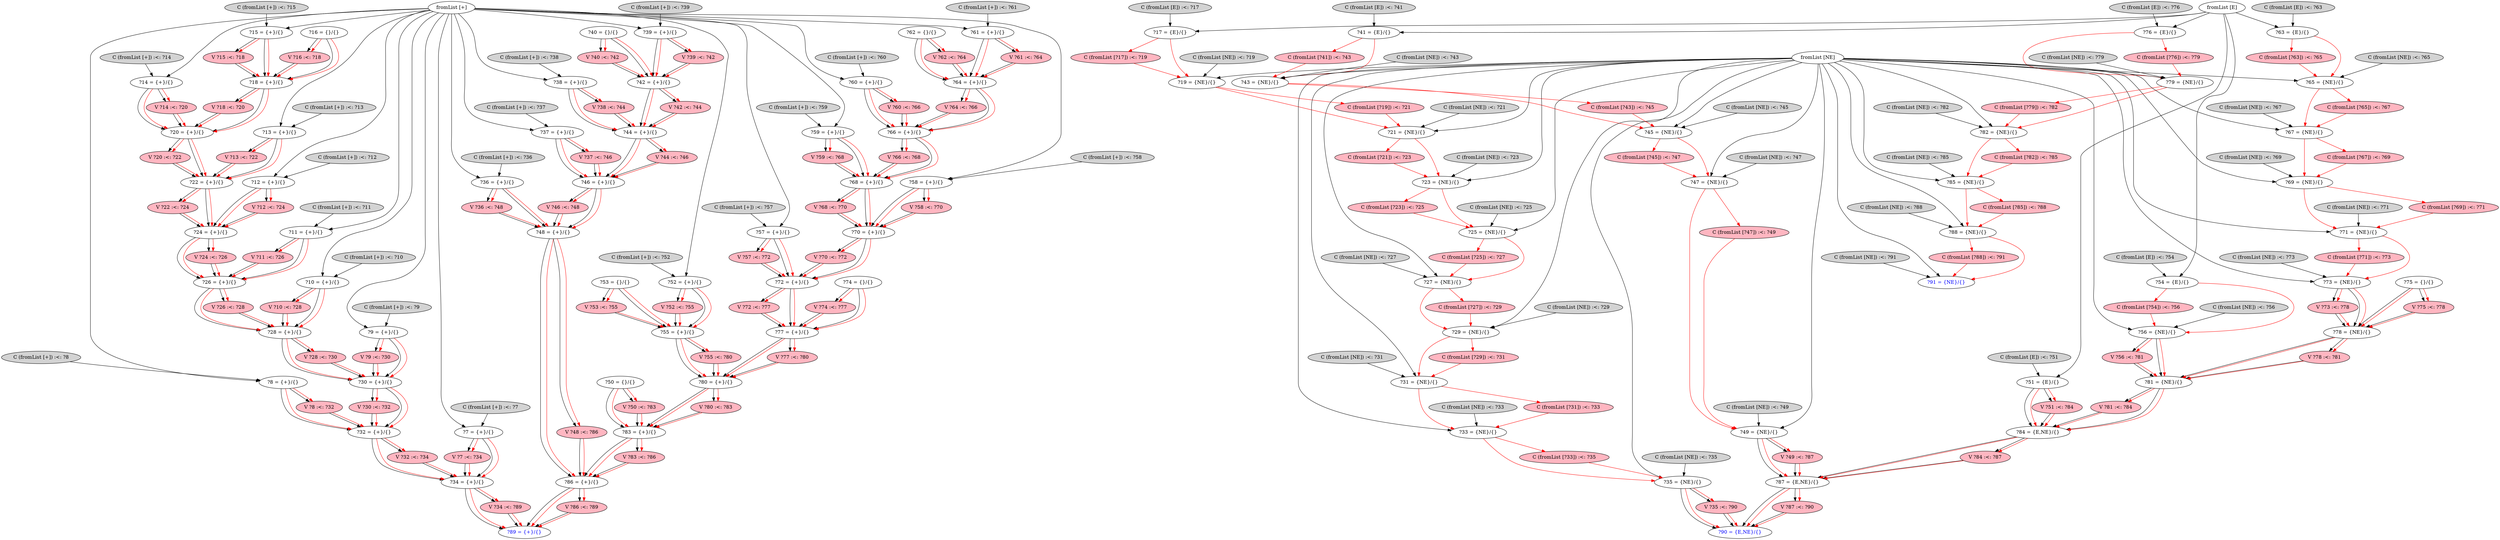 digraph C {
 "?10 = {+}/{}" [fontcolor=black];
 "?11 = {+}/{}" [fontcolor=black];
 "?12 = {+}/{}" [fontcolor=black];
 "?13 = {+}/{}" [fontcolor=black];
 "?14 = {+}/{}" [fontcolor=black];
 "?15 = {+}/{}" [fontcolor=black];
 "?16 = {}/{}" [fontcolor=black];
 "?17 = {E}/{}" [fontcolor=black];
 "?18 = {+}/{}" [fontcolor=black];
 "?19 = {NE}/{}" [fontcolor=black];
 "?20 = {+}/{}" [fontcolor=black];
 "?21 = {NE}/{}" [fontcolor=black];
 "?22 = {+}/{}" [fontcolor=black];
 "?23 = {NE}/{}" [fontcolor=black];
 "?24 = {+}/{}" [fontcolor=black];
 "?25 = {NE}/{}" [fontcolor=black];
 "?26 = {+}/{}" [fontcolor=black];
 "?27 = {NE}/{}" [fontcolor=black];
 "?28 = {+}/{}" [fontcolor=black];
 "?29 = {NE}/{}" [fontcolor=black];
 "?30 = {+}/{}" [fontcolor=black];
 "?31 = {NE}/{}" [fontcolor=black];
 "?32 = {+}/{}" [fontcolor=black];
 "?33 = {NE}/{}" [fontcolor=black];
 "?34 = {+}/{}" [fontcolor=black];
 "?35 = {NE}/{}" [fontcolor=black];
 "?36 = {+}/{}" [fontcolor=black];
 "?37 = {+}/{}" [fontcolor=black];
 "?38 = {+}/{}" [fontcolor=black];
 "?39 = {+}/{}" [fontcolor=black];
 "?40 = {}/{}" [fontcolor=black];
 "?41 = {E}/{}" [fontcolor=black];
 "?42 = {+}/{}" [fontcolor=black];
 "?43 = {NE}/{}" [fontcolor=black];
 "?44 = {+}/{}" [fontcolor=black];
 "?45 = {NE}/{}" [fontcolor=black];
 "?46 = {+}/{}" [fontcolor=black];
 "?47 = {NE}/{}" [fontcolor=black];
 "?48 = {+}/{}" [fontcolor=black];
 "?49 = {NE}/{}" [fontcolor=black];
 "?50 = {}/{}" [fontcolor=black];
 "?51 = {E}/{}" [fontcolor=black];
 "?52 = {+}/{}" [fontcolor=black];
 "?53 = {}/{}" [fontcolor=black];
 "?54 = {E}/{}" [fontcolor=black];
 "?55 = {+}/{}" [fontcolor=black];
 "?56 = {NE}/{}" [fontcolor=black];
 "?57 = {+}/{}" [fontcolor=black];
 "?58 = {+}/{}" [fontcolor=black];
 "?59 = {+}/{}" [fontcolor=black];
 "?60 = {+}/{}" [fontcolor=black];
 "?61 = {+}/{}" [fontcolor=black];
 "?62 = {}/{}" [fontcolor=black];
 "?63 = {E}/{}" [fontcolor=black];
 "?64 = {+}/{}" [fontcolor=black];
 "?65 = {NE}/{}" [fontcolor=black];
 "?66 = {+}/{}" [fontcolor=black];
 "?67 = {NE}/{}" [fontcolor=black];
 "?68 = {+}/{}" [fontcolor=black];
 "?69 = {NE}/{}" [fontcolor=black];
 "?7 = {+}/{}" [fontcolor=black];
 "?70 = {+}/{}" [fontcolor=black];
 "?71 = {NE}/{}" [fontcolor=black];
 "?72 = {+}/{}" [fontcolor=black];
 "?73 = {NE}/{}" [fontcolor=black];
 "?74 = {}/{}" [fontcolor=black];
 "?75 = {}/{}" [fontcolor=black];
 "?76 = {E}/{}" [fontcolor=black];
 "?77 = {+}/{}" [fontcolor=black];
 "?78 = {NE}/{}" [fontcolor=black];
 "?79 = {NE}/{}" [fontcolor=black];
 "?8 = {+}/{}" [fontcolor=black];
 "?80 = {+}/{}" [fontcolor=black];
 "?81 = {NE}/{}" [fontcolor=black];
 "?82 = {NE}/{}" [fontcolor=black];
 "?83 = {+}/{}" [fontcolor=black];
 "?84 = {E,NE}/{}" [fontcolor=black];
 "?85 = {NE}/{}" [fontcolor=black];
 "?86 = {+}/{}" [fontcolor=black];
 "?87 = {E,NE}/{}" [fontcolor=black];
 "?88 = {NE}/{}" [fontcolor=black];
 "?89 = {+}/{}" [fontcolor=blue];
 "?9 = {+}/{}" [fontcolor=black];
 "?90 = {E,NE}/{}" [fontcolor=blue];
 "?91 = {NE}/{}" [fontcolor=blue];
 "?10 = {+}/{}" -> "?28 = {+}/{}";
 "?11 = {+}/{}" -> "?26 = {+}/{}";
 "?12 = {+}/{}" -> "?24 = {+}/{}";
 "?13 = {+}/{}" -> "?22 = {+}/{}";
 "?14 = {+}/{}" -> "?20 = {+}/{}";
 "?15 = {+}/{}" -> "?18 = {+}/{}";
 "?16 = {}/{}" -> "?18 = {+}/{}";
 "?18 = {+}/{}" -> "?20 = {+}/{}";
 "?20 = {+}/{}" -> "?22 = {+}/{}";
 "?22 = {+}/{}" -> "?24 = {+}/{}";
 "?24 = {+}/{}" -> "?26 = {+}/{}";
 "?26 = {+}/{}" -> "?28 = {+}/{}";
 "?28 = {+}/{}" -> "?30 = {+}/{}";
 "?30 = {+}/{}" -> "?32 = {+}/{}";
 "?32 = {+}/{}" -> "?34 = {+}/{}";
 "?34 = {+}/{}" -> "?89 = {+}/{}";
 "?35 = {NE}/{}" -> "?90 = {E,NE}/{}";
 "?36 = {+}/{}" -> "?48 = {+}/{}";
 "?37 = {+}/{}" -> "?46 = {+}/{}";
 "?38 = {+}/{}" -> "?44 = {+}/{}";
 "?39 = {+}/{}" -> "?42 = {+}/{}";
 "?40 = {}/{}" -> "?42 = {+}/{}";
 "?42 = {+}/{}" -> "?44 = {+}/{}";
 "?44 = {+}/{}" -> "?46 = {+}/{}";
 "?46 = {+}/{}" -> "?48 = {+}/{}";
 "?48 = {+}/{}" -> "?86 = {+}/{}";
 "?49 = {NE}/{}" -> "?87 = {E,NE}/{}";
 "?50 = {}/{}" -> "?83 = {+}/{}";
 "?51 = {E}/{}" -> "?84 = {E,NE}/{}";
 "?52 = {+}/{}" -> "?55 = {+}/{}";
 "?53 = {}/{}" -> "?55 = {+}/{}";
 "?55 = {+}/{}" -> "?80 = {+}/{}";
 "?56 = {NE}/{}" -> "?81 = {NE}/{}";
 "?57 = {+}/{}" -> "?72 = {+}/{}";
 "?58 = {+}/{}" -> "?70 = {+}/{}";
 "?59 = {+}/{}" -> "?68 = {+}/{}";
 "?60 = {+}/{}" -> "?66 = {+}/{}";
 "?61 = {+}/{}" -> "?64 = {+}/{}";
 "?62 = {}/{}" -> "?64 = {+}/{}";
 "?64 = {+}/{}" -> "?66 = {+}/{}";
 "?66 = {+}/{}" -> "?68 = {+}/{}";
 "?68 = {+}/{}" -> "?70 = {+}/{}";
 "?7 = {+}/{}" -> "?34 = {+}/{}";
 "?70 = {+}/{}" -> "?72 = {+}/{}";
 "?72 = {+}/{}" -> "?77 = {+}/{}";
 "?73 = {NE}/{}" -> "?78 = {NE}/{}";
 "?74 = {}/{}" -> "?77 = {+}/{}";
 "?75 = {}/{}" -> "?78 = {NE}/{}";
 "?77 = {+}/{}" -> "?80 = {+}/{}";
 "?78 = {NE}/{}" -> "?81 = {NE}/{}";
 "?8 = {+}/{}" -> "?32 = {+}/{}";
 "?80 = {+}/{}" -> "?83 = {+}/{}";
 "?81 = {NE}/{}" -> "?84 = {E,NE}/{}";
 "?83 = {+}/{}" -> "?86 = {+}/{}";
 "?84 = {E,NE}/{}" -> "?87 = {E,NE}/{}";
 "?86 = {+}/{}" -> "?89 = {+}/{}";
 "?87 = {E,NE}/{}" -> "?90 = {E,NE}/{}";
 "?9 = {+}/{}" -> "?30 = {+}/{}";
 "fromList [+]" -> "?10 = {+}/{}";
 "fromList [+]" -> "?11 = {+}/{}";
 "fromList [+]" -> "?12 = {+}/{}";
 "fromList [+]" -> "?13 = {+}/{}";
 "fromList [+]" -> "?14 = {+}/{}";
 "fromList [+]" -> "?15 = {+}/{}";
 "fromList [+]" -> "?36 = {+}/{}";
 "fromList [+]" -> "?37 = {+}/{}";
 "fromList [+]" -> "?38 = {+}/{}";
 "fromList [+]" -> "?39 = {+}/{}";
 "fromList [+]" -> "?52 = {+}/{}";
 "fromList [+]" -> "?57 = {+}/{}";
 "fromList [+]" -> "?58 = {+}/{}";
 "fromList [+]" -> "?59 = {+}/{}";
 "fromList [+]" -> "?60 = {+}/{}";
 "fromList [+]" -> "?61 = {+}/{}";
 "fromList [+]" -> "?7 = {+}/{}";
 "fromList [+]" -> "?8 = {+}/{}";
 "fromList [+]" -> "?9 = {+}/{}";
 "fromList [E]" -> "?17 = {E}/{}";
 "fromList [E]" -> "?41 = {E}/{}";
 "fromList [E]" -> "?51 = {E}/{}";
 "fromList [E]" -> "?54 = {E}/{}";
 "fromList [E]" -> "?63 = {E}/{}";
 "fromList [E]" -> "?76 = {E}/{}";
 "fromList [NE]" -> "?19 = {NE}/{}";
 "fromList [NE]" -> "?21 = {NE}/{}";
 "fromList [NE]" -> "?23 = {NE}/{}";
 "fromList [NE]" -> "?25 = {NE}/{}";
 "fromList [NE]" -> "?27 = {NE}/{}";
 "fromList [NE]" -> "?29 = {NE}/{}";
 "fromList [NE]" -> "?31 = {NE}/{}";
 "fromList [NE]" -> "?33 = {NE}/{}";
 "fromList [NE]" -> "?35 = {NE}/{}";
 "fromList [NE]" -> "?43 = {NE}/{}";
 "fromList [NE]" -> "?45 = {NE}/{}";
 "fromList [NE]" -> "?47 = {NE}/{}";
 "fromList [NE]" -> "?49 = {NE}/{}";
 "fromList [NE]" -> "?56 = {NE}/{}";
 "fromList [NE]" -> "?65 = {NE}/{}";
 "fromList [NE]" -> "?67 = {NE}/{}";
 "fromList [NE]" -> "?69 = {NE}/{}";
 "fromList [NE]" -> "?71 = {NE}/{}";
 "fromList [NE]" -> "?73 = {NE}/{}";
 "fromList [NE]" -> "?79 = {NE}/{}";
 "fromList [NE]" -> "?82 = {NE}/{}";
 "fromList [NE]" -> "?85 = {NE}/{}";
 "fromList [NE]" -> "?88 = {NE}/{}";
 "fromList [NE]" -> "?91 = {NE}/{}";
 "?10 = {+}/{}" -> "?28 = {+}/{}" [color=red];
 "?11 = {+}/{}" -> "?26 = {+}/{}" [color=red];
 "?12 = {+}/{}" -> "?24 = {+}/{}" [color=red];
 "?13 = {+}/{}" -> "?22 = {+}/{}" [color=red];
 "?14 = {+}/{}" -> "?20 = {+}/{}" [color=red];
 "?15 = {+}/{}" -> "?18 = {+}/{}" [color=red];
 "?16 = {}/{}" -> "?18 = {+}/{}" [color=red];
 "?18 = {+}/{}" -> "?20 = {+}/{}" [color=red];
 "?20 = {+}/{}" -> "?22 = {+}/{}" [color=red];
 "?22 = {+}/{}" -> "?24 = {+}/{}" [color=red];
 "?24 = {+}/{}" -> "?26 = {+}/{}" [color=red];
 "?26 = {+}/{}" -> "?28 = {+}/{}" [color=red];
 "?28 = {+}/{}" -> "?30 = {+}/{}" [color=red];
 "?30 = {+}/{}" -> "?32 = {+}/{}" [color=red];
 "?32 = {+}/{}" -> "?34 = {+}/{}" [color=red];
 "?34 = {+}/{}" -> "?89 = {+}/{}" [color=red];
 "?35 = {NE}/{}" -> "?90 = {E,NE}/{}" [color=red];
 "?36 = {+}/{}" -> "?48 = {+}/{}" [color=red];
 "?37 = {+}/{}" -> "?46 = {+}/{}" [color=red];
 "?38 = {+}/{}" -> "?44 = {+}/{}" [color=red];
 "?39 = {+}/{}" -> "?42 = {+}/{}" [color=red];
 "?40 = {}/{}" -> "?42 = {+}/{}" [color=red];
 "?42 = {+}/{}" -> "?44 = {+}/{}" [color=red];
 "?44 = {+}/{}" -> "?46 = {+}/{}" [color=red];
 "?46 = {+}/{}" -> "?48 = {+}/{}" [color=red];
 "?48 = {+}/{}" -> "?86 = {+}/{}" [color=red];
 "?49 = {NE}/{}" -> "?87 = {E,NE}/{}" [color=red];
 "?50 = {}/{}" -> "?83 = {+}/{}" [color=red];
 "?51 = {E}/{}" -> "?84 = {E,NE}/{}" [color=red];
 "?52 = {+}/{}" -> "?55 = {+}/{}" [color=red];
 "?53 = {}/{}" -> "?55 = {+}/{}" [color=red];
 "?55 = {+}/{}" -> "?80 = {+}/{}" [color=red];
 "?56 = {NE}/{}" -> "?81 = {NE}/{}" [color=red];
 "?57 = {+}/{}" -> "?72 = {+}/{}" [color=red];
 "?58 = {+}/{}" -> "?70 = {+}/{}" [color=red];
 "?59 = {+}/{}" -> "?68 = {+}/{}" [color=red];
 "?60 = {+}/{}" -> "?66 = {+}/{}" [color=red];
 "?61 = {+}/{}" -> "?64 = {+}/{}" [color=red];
 "?62 = {}/{}" -> "?64 = {+}/{}" [color=red];
 "?64 = {+}/{}" -> "?66 = {+}/{}" [color=red];
 "?66 = {+}/{}" -> "?68 = {+}/{}" [color=red];
 "?68 = {+}/{}" -> "?70 = {+}/{}" [color=red];
 "?7 = {+}/{}" -> "?34 = {+}/{}" [color=red];
 "?70 = {+}/{}" -> "?72 = {+}/{}" [color=red];
 "?72 = {+}/{}" -> "?77 = {+}/{}" [color=red];
 "?73 = {NE}/{}" -> "?78 = {NE}/{}" [color=red];
 "?74 = {}/{}" -> "?77 = {+}/{}" [color=red];
 "?75 = {}/{}" -> "?78 = {NE}/{}" [color=red];
 "?77 = {+}/{}" -> "?80 = {+}/{}" [color=red];
 "?78 = {NE}/{}" -> "?81 = {NE}/{}" [color=red];
 "?8 = {+}/{}" -> "?32 = {+}/{}" [color=red];
 "?80 = {+}/{}" -> "?83 = {+}/{}" [color=red];
 "?81 = {NE}/{}" -> "?84 = {E,NE}/{}" [color=red];
 "?83 = {+}/{}" -> "?86 = {+}/{}" [color=red];
 "?84 = {E,NE}/{}" -> "?87 = {E,NE}/{}" [color=red];
 "?86 = {+}/{}" -> "?89 = {+}/{}" [color=red];
 "?87 = {E,NE}/{}" -> "?90 = {E,NE}/{}" [color=red];
 "?9 = {+}/{}" -> "?30 = {+}/{}" [color=red];
 "?17 = {E}/{}" -> "?19 = {NE}/{}" [color=red];
 "?19 = {NE}/{}" -> "?21 = {NE}/{}" [color=red];
 "?21 = {NE}/{}" -> "?23 = {NE}/{}" [color=red];
 "?23 = {NE}/{}" -> "?25 = {NE}/{}" [color=red];
 "?25 = {NE}/{}" -> "?27 = {NE}/{}" [color=red];
 "?27 = {NE}/{}" -> "?29 = {NE}/{}" [color=red];
 "?29 = {NE}/{}" -> "?31 = {NE}/{}" [color=red];
 "?31 = {NE}/{}" -> "?33 = {NE}/{}" [color=red];
 "?33 = {NE}/{}" -> "?35 = {NE}/{}" [color=red];
 "?41 = {E}/{}" -> "?43 = {NE}/{}" [color=red];
 "?43 = {NE}/{}" -> "?45 = {NE}/{}" [color=red];
 "?45 = {NE}/{}" -> "?47 = {NE}/{}" [color=red];
 "?47 = {NE}/{}" -> "?49 = {NE}/{}" [color=red];
 "?54 = {E}/{}" -> "?56 = {NE}/{}" [color=red];
 "?63 = {E}/{}" -> "?65 = {NE}/{}" [color=red];
 "?65 = {NE}/{}" -> "?67 = {NE}/{}" [color=red];
 "?67 = {NE}/{}" -> "?69 = {NE}/{}" [color=red];
 "?69 = {NE}/{}" -> "?71 = {NE}/{}" [color=red];
 "?71 = {NE}/{}" -> "?73 = {NE}/{}" [color=red];
 "?76 = {E}/{}" -> "?79 = {NE}/{}" [color=red];
 "?79 = {NE}/{}" -> "?82 = {NE}/{}" [color=red];
 "?82 = {NE}/{}" -> "?85 = {NE}/{}" [color=red];
 "?85 = {NE}/{}" -> "?88 = {NE}/{}" [color=red];
 "?88 = {NE}/{}" -> "?91 = {NE}/{}" [color=red];
 "V ?10 :<: ?28" [style=filled];
 "V ?11 :<: ?26" [style=filled];
 "V ?12 :<: ?24" [style=filled];
 "V ?13 :<: ?22" [style=filled];
 "V ?14 :<: ?20" [style=filled];
 "V ?15 :<: ?18" [style=filled];
 "V ?16 :<: ?18" [style=filled];
 "V ?18 :<: ?20" [style=filled];
 "V ?20 :<: ?22" [style=filled];
 "V ?22 :<: ?24" [style=filled];
 "V ?24 :<: ?26" [style=filled];
 "V ?26 :<: ?28" [style=filled];
 "V ?28 :<: ?30" [style=filled];
 "V ?30 :<: ?32" [style=filled];
 "V ?32 :<: ?34" [style=filled];
 "V ?34 :<: ?89" [style=filled];
 "V ?35 :<: ?90" [style=filled];
 "V ?36 :<: ?48" [style=filled];
 "V ?37 :<: ?46" [style=filled];
 "V ?38 :<: ?44" [style=filled];
 "V ?39 :<: ?42" [style=filled];
 "V ?40 :<: ?42" [style=filled];
 "V ?42 :<: ?44" [style=filled];
 "V ?44 :<: ?46" [style=filled];
 "V ?46 :<: ?48" [style=filled];
 "V ?48 :<: ?86" [style=filled];
 "V ?49 :<: ?87" [style=filled];
 "V ?50 :<: ?83" [style=filled];
 "V ?51 :<: ?84" [style=filled];
 "V ?52 :<: ?55" [style=filled];
 "V ?53 :<: ?55" [style=filled];
 "V ?55 :<: ?80" [style=filled];
 "V ?56 :<: ?81" [style=filled];
 "V ?57 :<: ?72" [style=filled];
 "V ?58 :<: ?70" [style=filled];
 "V ?59 :<: ?68" [style=filled];
 "V ?60 :<: ?66" [style=filled];
 "V ?61 :<: ?64" [style=filled];
 "V ?62 :<: ?64" [style=filled];
 "V ?64 :<: ?66" [style=filled];
 "V ?66 :<: ?68" [style=filled];
 "V ?68 :<: ?70" [style=filled];
 "V ?7 :<: ?34" [style=filled];
 "V ?70 :<: ?72" [style=filled];
 "V ?72 :<: ?77" [style=filled];
 "V ?73 :<: ?78" [style=filled];
 "V ?74 :<: ?77" [style=filled];
 "V ?75 :<: ?78" [style=filled];
 "V ?77 :<: ?80" [style=filled];
 "V ?78 :<: ?81" [style=filled];
 "V ?8 :<: ?32" [style=filled];
 "V ?80 :<: ?83" [style=filled];
 "V ?81 :<: ?84" [style=filled];
 "V ?83 :<: ?86" [style=filled];
 "V ?84 :<: ?87" [style=filled];
 "V ?86 :<: ?89" [style=filled];
 "V ?87 :<: ?90" [style=filled];
 "V ?9 :<: ?30" [style=filled];
 "C (fromList [+]) :<: ?10" [style=filled];
 "C (fromList [+]) :<: ?11" [style=filled];
 "C (fromList [+]) :<: ?12" [style=filled];
 "C (fromList [+]) :<: ?13" [style=filled];
 "C (fromList [+]) :<: ?14" [style=filled];
 "C (fromList [+]) :<: ?15" [style=filled];
 "C (fromList [+]) :<: ?36" [style=filled];
 "C (fromList [+]) :<: ?37" [style=filled];
 "C (fromList [+]) :<: ?38" [style=filled];
 "C (fromList [+]) :<: ?39" [style=filled];
 "C (fromList [+]) :<: ?52" [style=filled];
 "C (fromList [+]) :<: ?57" [style=filled];
 "C (fromList [+]) :<: ?58" [style=filled];
 "C (fromList [+]) :<: ?59" [style=filled];
 "C (fromList [+]) :<: ?60" [style=filled];
 "C (fromList [+]) :<: ?61" [style=filled];
 "C (fromList [+]) :<: ?7" [style=filled];
 "C (fromList [+]) :<: ?8" [style=filled];
 "C (fromList [+]) :<: ?9" [style=filled];
 "C (fromList [E]) :<: ?17" [style=filled];
 "C (fromList [E]) :<: ?41" [style=filled];
 "C (fromList [E]) :<: ?51" [style=filled];
 "C (fromList [E]) :<: ?54" [style=filled];
 "C (fromList [E]) :<: ?63" [style=filled];
 "C (fromList [E]) :<: ?76" [style=filled];
 "C (fromList [NE]) :<: ?19" [style=filled];
 "C (fromList [NE]) :<: ?21" [style=filled];
 "C (fromList [NE]) :<: ?23" [style=filled];
 "C (fromList [NE]) :<: ?25" [style=filled];
 "C (fromList [NE]) :<: ?27" [style=filled];
 "C (fromList [NE]) :<: ?29" [style=filled];
 "C (fromList [NE]) :<: ?31" [style=filled];
 "C (fromList [NE]) :<: ?33" [style=filled];
 "C (fromList [NE]) :<: ?35" [style=filled];
 "C (fromList [NE]) :<: ?43" [style=filled];
 "C (fromList [NE]) :<: ?45" [style=filled];
 "C (fromList [NE]) :<: ?47" [style=filled];
 "C (fromList [NE]) :<: ?49" [style=filled];
 "C (fromList [NE]) :<: ?56" [style=filled];
 "C (fromList [NE]) :<: ?65" [style=filled];
 "C (fromList [NE]) :<: ?67" [style=filled];
 "C (fromList [NE]) :<: ?69" [style=filled];
 "C (fromList [NE]) :<: ?71" [style=filled];
 "C (fromList [NE]) :<: ?73" [style=filled];
 "C (fromList [NE]) :<: ?79" [style=filled];
 "C (fromList [NE]) :<: ?82" [style=filled];
 "C (fromList [NE]) :<: ?85" [style=filled];
 "C (fromList [NE]) :<: ?88" [style=filled];
 "C (fromList [NE]) :<: ?91" [style=filled];
 "V ?10 :<: ?28" [style=filled,fillcolor=lightpink];
 "V ?11 :<: ?26" [style=filled,fillcolor=lightpink];
 "V ?12 :<: ?24" [style=filled,fillcolor=lightpink];
 "V ?13 :<: ?22" [style=filled,fillcolor=lightpink];
 "V ?14 :<: ?20" [style=filled,fillcolor=lightpink];
 "V ?15 :<: ?18" [style=filled,fillcolor=lightpink];
 "V ?16 :<: ?18" [style=filled,fillcolor=lightpink];
 "V ?18 :<: ?20" [style=filled,fillcolor=lightpink];
 "V ?20 :<: ?22" [style=filled,fillcolor=lightpink];
 "V ?22 :<: ?24" [style=filled,fillcolor=lightpink];
 "V ?24 :<: ?26" [style=filled,fillcolor=lightpink];
 "V ?26 :<: ?28" [style=filled,fillcolor=lightpink];
 "V ?28 :<: ?30" [style=filled,fillcolor=lightpink];
 "V ?30 :<: ?32" [style=filled,fillcolor=lightpink];
 "V ?32 :<: ?34" [style=filled,fillcolor=lightpink];
 "V ?34 :<: ?89" [style=filled,fillcolor=lightpink];
 "V ?35 :<: ?90" [style=filled,fillcolor=lightpink];
 "V ?36 :<: ?48" [style=filled,fillcolor=lightpink];
 "V ?37 :<: ?46" [style=filled,fillcolor=lightpink];
 "V ?38 :<: ?44" [style=filled,fillcolor=lightpink];
 "V ?39 :<: ?42" [style=filled,fillcolor=lightpink];
 "V ?40 :<: ?42" [style=filled,fillcolor=lightpink];
 "V ?42 :<: ?44" [style=filled,fillcolor=lightpink];
 "V ?44 :<: ?46" [style=filled,fillcolor=lightpink];
 "V ?46 :<: ?48" [style=filled,fillcolor=lightpink];
 "V ?48 :<: ?86" [style=filled,fillcolor=lightpink];
 "V ?49 :<: ?87" [style=filled,fillcolor=lightpink];
 "V ?50 :<: ?83" [style=filled,fillcolor=lightpink];
 "V ?51 :<: ?84" [style=filled,fillcolor=lightpink];
 "V ?52 :<: ?55" [style=filled,fillcolor=lightpink];
 "V ?53 :<: ?55" [style=filled,fillcolor=lightpink];
 "V ?55 :<: ?80" [style=filled,fillcolor=lightpink];
 "V ?56 :<: ?81" [style=filled,fillcolor=lightpink];
 "V ?57 :<: ?72" [style=filled,fillcolor=lightpink];
 "V ?58 :<: ?70" [style=filled,fillcolor=lightpink];
 "V ?59 :<: ?68" [style=filled,fillcolor=lightpink];
 "V ?60 :<: ?66" [style=filled,fillcolor=lightpink];
 "V ?61 :<: ?64" [style=filled,fillcolor=lightpink];
 "V ?62 :<: ?64" [style=filled,fillcolor=lightpink];
 "V ?64 :<: ?66" [style=filled,fillcolor=lightpink];
 "V ?66 :<: ?68" [style=filled,fillcolor=lightpink];
 "V ?68 :<: ?70" [style=filled,fillcolor=lightpink];
 "V ?7 :<: ?34" [style=filled,fillcolor=lightpink];
 "V ?70 :<: ?72" [style=filled,fillcolor=lightpink];
 "V ?72 :<: ?77" [style=filled,fillcolor=lightpink];
 "V ?73 :<: ?78" [style=filled,fillcolor=lightpink];
 "V ?74 :<: ?77" [style=filled,fillcolor=lightpink];
 "V ?75 :<: ?78" [style=filled,fillcolor=lightpink];
 "V ?77 :<: ?80" [style=filled,fillcolor=lightpink];
 "V ?78 :<: ?81" [style=filled,fillcolor=lightpink];
 "V ?8 :<: ?32" [style=filled,fillcolor=lightpink];
 "V ?80 :<: ?83" [style=filled,fillcolor=lightpink];
 "V ?81 :<: ?84" [style=filled,fillcolor=lightpink];
 "V ?83 :<: ?86" [style=filled,fillcolor=lightpink];
 "V ?84 :<: ?87" [style=filled,fillcolor=lightpink];
 "V ?86 :<: ?89" [style=filled,fillcolor=lightpink];
 "V ?87 :<: ?90" [style=filled,fillcolor=lightpink];
 "V ?9 :<: ?30" [style=filled,fillcolor=lightpink];
 "C (fromList [?17]) :<: ?19" [style=filled,fillcolor=lightpink];
 "C (fromList [?19]) :<: ?21" [style=filled,fillcolor=lightpink];
 "C (fromList [?21]) :<: ?23" [style=filled,fillcolor=lightpink];
 "C (fromList [?23]) :<: ?25" [style=filled,fillcolor=lightpink];
 "C (fromList [?25]) :<: ?27" [style=filled,fillcolor=lightpink];
 "C (fromList [?27]) :<: ?29" [style=filled,fillcolor=lightpink];
 "C (fromList [?29]) :<: ?31" [style=filled,fillcolor=lightpink];
 "C (fromList [?31]) :<: ?33" [style=filled,fillcolor=lightpink];
 "C (fromList [?33]) :<: ?35" [style=filled,fillcolor=lightpink];
 "C (fromList [?41]) :<: ?43" [style=filled,fillcolor=lightpink];
 "C (fromList [?43]) :<: ?45" [style=filled,fillcolor=lightpink];
 "C (fromList [?45]) :<: ?47" [style=filled,fillcolor=lightpink];
 "C (fromList [?47]) :<: ?49" [style=filled,fillcolor=lightpink];
 "C (fromList [?54]) :<: ?56" [style=filled,fillcolor=lightpink];
 "C (fromList [?63]) :<: ?65" [style=filled,fillcolor=lightpink];
 "C (fromList [?65]) :<: ?67" [style=filled,fillcolor=lightpink];
 "C (fromList [?67]) :<: ?69" [style=filled,fillcolor=lightpink];
 "C (fromList [?69]) :<: ?71" [style=filled,fillcolor=lightpink];
 "C (fromList [?71]) :<: ?73" [style=filled,fillcolor=lightpink];
 "C (fromList [?76]) :<: ?79" [style=filled,fillcolor=lightpink];
 "C (fromList [?79]) :<: ?82" [style=filled,fillcolor=lightpink];
 "C (fromList [?82]) :<: ?85" [style=filled,fillcolor=lightpink];
 "C (fromList [?85]) :<: ?88" [style=filled,fillcolor=lightpink];
 "C (fromList [?88]) :<: ?91" [style=filled,fillcolor=lightpink];
 "?10 = {+}/{}" -> "V ?10 :<: ?28";
 "?11 = {+}/{}" -> "V ?11 :<: ?26";
 "?12 = {+}/{}" -> "V ?12 :<: ?24";
 "?13 = {+}/{}" -> "V ?13 :<: ?22";
 "?14 = {+}/{}" -> "V ?14 :<: ?20";
 "?15 = {+}/{}" -> "V ?15 :<: ?18";
 "?16 = {}/{}" -> "V ?16 :<: ?18";
 "?18 = {+}/{}" -> "V ?18 :<: ?20";
 "?20 = {+}/{}" -> "V ?20 :<: ?22";
 "?22 = {+}/{}" -> "V ?22 :<: ?24";
 "?24 = {+}/{}" -> "V ?24 :<: ?26";
 "?26 = {+}/{}" -> "V ?26 :<: ?28";
 "?28 = {+}/{}" -> "V ?28 :<: ?30";
 "?30 = {+}/{}" -> "V ?30 :<: ?32";
 "?32 = {+}/{}" -> "V ?32 :<: ?34";
 "?34 = {+}/{}" -> "V ?34 :<: ?89";
 "?35 = {NE}/{}" -> "V ?35 :<: ?90";
 "?36 = {+}/{}" -> "V ?36 :<: ?48";
 "?37 = {+}/{}" -> "V ?37 :<: ?46";
 "?38 = {+}/{}" -> "V ?38 :<: ?44";
 "?39 = {+}/{}" -> "V ?39 :<: ?42";
 "?40 = {}/{}" -> "V ?40 :<: ?42";
 "?42 = {+}/{}" -> "V ?42 :<: ?44";
 "?44 = {+}/{}" -> "V ?44 :<: ?46";
 "?46 = {+}/{}" -> "V ?46 :<: ?48";
 "?48 = {+}/{}" -> "V ?48 :<: ?86";
 "?49 = {NE}/{}" -> "V ?49 :<: ?87";
 "?50 = {}/{}" -> "V ?50 :<: ?83";
 "?51 = {E}/{}" -> "V ?51 :<: ?84";
 "?52 = {+}/{}" -> "V ?52 :<: ?55";
 "?53 = {}/{}" -> "V ?53 :<: ?55";
 "?55 = {+}/{}" -> "V ?55 :<: ?80";
 "?56 = {NE}/{}" -> "V ?56 :<: ?81";
 "?57 = {+}/{}" -> "V ?57 :<: ?72";
 "?58 = {+}/{}" -> "V ?58 :<: ?70";
 "?59 = {+}/{}" -> "V ?59 :<: ?68";
 "?60 = {+}/{}" -> "V ?60 :<: ?66";
 "?61 = {+}/{}" -> "V ?61 :<: ?64";
 "?62 = {}/{}" -> "V ?62 :<: ?64";
 "?64 = {+}/{}" -> "V ?64 :<: ?66";
 "?66 = {+}/{}" -> "V ?66 :<: ?68";
 "?68 = {+}/{}" -> "V ?68 :<: ?70";
 "?7 = {+}/{}" -> "V ?7 :<: ?34";
 "?70 = {+}/{}" -> "V ?70 :<: ?72";
 "?72 = {+}/{}" -> "V ?72 :<: ?77";
 "?73 = {NE}/{}" -> "V ?73 :<: ?78";
 "?74 = {}/{}" -> "V ?74 :<: ?77";
 "?75 = {}/{}" -> "V ?75 :<: ?78";
 "?77 = {+}/{}" -> "V ?77 :<: ?80";
 "?78 = {NE}/{}" -> "V ?78 :<: ?81";
 "?8 = {+}/{}" -> "V ?8 :<: ?32";
 "?80 = {+}/{}" -> "V ?80 :<: ?83";
 "?81 = {NE}/{}" -> "V ?81 :<: ?84";
 "?83 = {+}/{}" -> "V ?83 :<: ?86";
 "?84 = {E,NE}/{}" -> "V ?84 :<: ?87";
 "?86 = {+}/{}" -> "V ?86 :<: ?89";
 "?87 = {E,NE}/{}" -> "V ?87 :<: ?90";
 "?9 = {+}/{}" -> "V ?9 :<: ?30";
 "?10 = {+}/{}" -> "V ?10 :<: ?28"[color=red];
 "?11 = {+}/{}" -> "V ?11 :<: ?26"[color=red];
 "?12 = {+}/{}" -> "V ?12 :<: ?24"[color=red];
 "?13 = {+}/{}" -> "V ?13 :<: ?22"[color=red];
 "?14 = {+}/{}" -> "V ?14 :<: ?20"[color=red];
 "?15 = {+}/{}" -> "V ?15 :<: ?18"[color=red];
 "?16 = {}/{}" -> "V ?16 :<: ?18"[color=red];
 "?18 = {+}/{}" -> "V ?18 :<: ?20"[color=red];
 "?20 = {+}/{}" -> "V ?20 :<: ?22"[color=red];
 "?22 = {+}/{}" -> "V ?22 :<: ?24"[color=red];
 "?24 = {+}/{}" -> "V ?24 :<: ?26"[color=red];
 "?26 = {+}/{}" -> "V ?26 :<: ?28"[color=red];
 "?28 = {+}/{}" -> "V ?28 :<: ?30"[color=red];
 "?30 = {+}/{}" -> "V ?30 :<: ?32"[color=red];
 "?32 = {+}/{}" -> "V ?32 :<: ?34"[color=red];
 "?34 = {+}/{}" -> "V ?34 :<: ?89"[color=red];
 "?35 = {NE}/{}" -> "V ?35 :<: ?90"[color=red];
 "?36 = {+}/{}" -> "V ?36 :<: ?48"[color=red];
 "?37 = {+}/{}" -> "V ?37 :<: ?46"[color=red];
 "?38 = {+}/{}" -> "V ?38 :<: ?44"[color=red];
 "?39 = {+}/{}" -> "V ?39 :<: ?42"[color=red];
 "?40 = {}/{}" -> "V ?40 :<: ?42"[color=red];
 "?42 = {+}/{}" -> "V ?42 :<: ?44"[color=red];
 "?44 = {+}/{}" -> "V ?44 :<: ?46"[color=red];
 "?46 = {+}/{}" -> "V ?46 :<: ?48"[color=red];
 "?48 = {+}/{}" -> "V ?48 :<: ?86"[color=red];
 "?49 = {NE}/{}" -> "V ?49 :<: ?87"[color=red];
 "?50 = {}/{}" -> "V ?50 :<: ?83"[color=red];
 "?51 = {E}/{}" -> "V ?51 :<: ?84"[color=red];
 "?52 = {+}/{}" -> "V ?52 :<: ?55"[color=red];
 "?53 = {}/{}" -> "V ?53 :<: ?55"[color=red];
 "?55 = {+}/{}" -> "V ?55 :<: ?80"[color=red];
 "?56 = {NE}/{}" -> "V ?56 :<: ?81"[color=red];
 "?57 = {+}/{}" -> "V ?57 :<: ?72"[color=red];
 "?58 = {+}/{}" -> "V ?58 :<: ?70"[color=red];
 "?59 = {+}/{}" -> "V ?59 :<: ?68"[color=red];
 "?60 = {+}/{}" -> "V ?60 :<: ?66"[color=red];
 "?61 = {+}/{}" -> "V ?61 :<: ?64"[color=red];
 "?62 = {}/{}" -> "V ?62 :<: ?64"[color=red];
 "?64 = {+}/{}" -> "V ?64 :<: ?66"[color=red];
 "?66 = {+}/{}" -> "V ?66 :<: ?68"[color=red];
 "?68 = {+}/{}" -> "V ?68 :<: ?70"[color=red];
 "?7 = {+}/{}" -> "V ?7 :<: ?34"[color=red];
 "?70 = {+}/{}" -> "V ?70 :<: ?72"[color=red];
 "?72 = {+}/{}" -> "V ?72 :<: ?77"[color=red];
 "?73 = {NE}/{}" -> "V ?73 :<: ?78"[color=red];
 "?74 = {}/{}" -> "V ?74 :<: ?77"[color=red];
 "?75 = {}/{}" -> "V ?75 :<: ?78"[color=red];
 "?77 = {+}/{}" -> "V ?77 :<: ?80"[color=red];
 "?78 = {NE}/{}" -> "V ?78 :<: ?81"[color=red];
 "?8 = {+}/{}" -> "V ?8 :<: ?32"[color=red];
 "?80 = {+}/{}" -> "V ?80 :<: ?83"[color=red];
 "?81 = {NE}/{}" -> "V ?81 :<: ?84"[color=red];
 "?83 = {+}/{}" -> "V ?83 :<: ?86"[color=red];
 "?84 = {E,NE}/{}" -> "V ?84 :<: ?87"[color=red];
 "?86 = {+}/{}" -> "V ?86 :<: ?89"[color=red];
 "?87 = {E,NE}/{}" -> "V ?87 :<: ?90"[color=red];
 "?9 = {+}/{}" -> "V ?9 :<: ?30"[color=red];
 "?17 = {E}/{}" -> "C (fromList [?17]) :<: ?19"[color=red];
 "?19 = {NE}/{}" -> "C (fromList [?19]) :<: ?21"[color=red];
 "?21 = {NE}/{}" -> "C (fromList [?21]) :<: ?23"[color=red];
 "?23 = {NE}/{}" -> "C (fromList [?23]) :<: ?25"[color=red];
 "?25 = {NE}/{}" -> "C (fromList [?25]) :<: ?27"[color=red];
 "?27 = {NE}/{}" -> "C (fromList [?27]) :<: ?29"[color=red];
 "?29 = {NE}/{}" -> "C (fromList [?29]) :<: ?31"[color=red];
 "?31 = {NE}/{}" -> "C (fromList [?31]) :<: ?33"[color=red];
 "?33 = {NE}/{}" -> "C (fromList [?33]) :<: ?35"[color=red];
 "?41 = {E}/{}" -> "C (fromList [?41]) :<: ?43"[color=red];
 "?43 = {NE}/{}" -> "C (fromList [?43]) :<: ?45"[color=red];
 "?45 = {NE}/{}" -> "C (fromList [?45]) :<: ?47"[color=red];
 "?47 = {NE}/{}" -> "C (fromList [?47]) :<: ?49"[color=red];
 "?54 = {E}/{}" -> "C (fromList [?54]) :<: ?56"[color=red];
 "?63 = {E}/{}" -> "C (fromList [?63]) :<: ?65"[color=red];
 "?65 = {NE}/{}" -> "C (fromList [?65]) :<: ?67"[color=red];
 "?67 = {NE}/{}" -> "C (fromList [?67]) :<: ?69"[color=red];
 "?69 = {NE}/{}" -> "C (fromList [?69]) :<: ?71"[color=red];
 "?71 = {NE}/{}" -> "C (fromList [?71]) :<: ?73"[color=red];
 "?76 = {E}/{}" -> "C (fromList [?76]) :<: ?79"[color=red];
 "?79 = {NE}/{}" -> "C (fromList [?79]) :<: ?82"[color=red];
 "?82 = {NE}/{}" -> "C (fromList [?82]) :<: ?85"[color=red];
 "?85 = {NE}/{}" -> "C (fromList [?85]) :<: ?88"[color=red];
 "?88 = {NE}/{}" -> "C (fromList [?88]) :<: ?91"[color=red];
 "V ?10 :<: ?28" -> "?28 = {+}/{}";
 "V ?11 :<: ?26" -> "?26 = {+}/{}";
 "V ?12 :<: ?24" -> "?24 = {+}/{}";
 "V ?13 :<: ?22" -> "?22 = {+}/{}";
 "V ?14 :<: ?20" -> "?20 = {+}/{}";
 "V ?15 :<: ?18" -> "?18 = {+}/{}";
 "V ?16 :<: ?18" -> "?18 = {+}/{}";
 "V ?18 :<: ?20" -> "?20 = {+}/{}";
 "V ?20 :<: ?22" -> "?22 = {+}/{}";
 "V ?22 :<: ?24" -> "?24 = {+}/{}";
 "V ?24 :<: ?26" -> "?26 = {+}/{}";
 "V ?26 :<: ?28" -> "?28 = {+}/{}";
 "V ?28 :<: ?30" -> "?30 = {+}/{}";
 "V ?30 :<: ?32" -> "?32 = {+}/{}";
 "V ?32 :<: ?34" -> "?34 = {+}/{}";
 "V ?34 :<: ?89" -> "?89 = {+}/{}";
 "V ?35 :<: ?90" -> "?90 = {E,NE}/{}";
 "V ?36 :<: ?48" -> "?48 = {+}/{}";
 "V ?37 :<: ?46" -> "?46 = {+}/{}";
 "V ?38 :<: ?44" -> "?44 = {+}/{}";
 "V ?39 :<: ?42" -> "?42 = {+}/{}";
 "V ?40 :<: ?42" -> "?42 = {+}/{}";
 "V ?42 :<: ?44" -> "?44 = {+}/{}";
 "V ?44 :<: ?46" -> "?46 = {+}/{}";
 "V ?46 :<: ?48" -> "?48 = {+}/{}";
 "V ?48 :<: ?86" -> "?86 = {+}/{}";
 "V ?49 :<: ?87" -> "?87 = {E,NE}/{}";
 "V ?50 :<: ?83" -> "?83 = {+}/{}";
 "V ?51 :<: ?84" -> "?84 = {E,NE}/{}";
 "V ?52 :<: ?55" -> "?55 = {+}/{}";
 "V ?53 :<: ?55" -> "?55 = {+}/{}";
 "V ?55 :<: ?80" -> "?80 = {+}/{}";
 "V ?56 :<: ?81" -> "?81 = {NE}/{}";
 "V ?57 :<: ?72" -> "?72 = {+}/{}";
 "V ?58 :<: ?70" -> "?70 = {+}/{}";
 "V ?59 :<: ?68" -> "?68 = {+}/{}";
 "V ?60 :<: ?66" -> "?66 = {+}/{}";
 "V ?61 :<: ?64" -> "?64 = {+}/{}";
 "V ?62 :<: ?64" -> "?64 = {+}/{}";
 "V ?64 :<: ?66" -> "?66 = {+}/{}";
 "V ?66 :<: ?68" -> "?68 = {+}/{}";
 "V ?68 :<: ?70" -> "?70 = {+}/{}";
 "V ?7 :<: ?34" -> "?34 = {+}/{}";
 "V ?70 :<: ?72" -> "?72 = {+}/{}";
 "V ?72 :<: ?77" -> "?77 = {+}/{}";
 "V ?73 :<: ?78" -> "?78 = {NE}/{}";
 "V ?74 :<: ?77" -> "?77 = {+}/{}";
 "V ?75 :<: ?78" -> "?78 = {NE}/{}";
 "V ?77 :<: ?80" -> "?80 = {+}/{}";
 "V ?78 :<: ?81" -> "?81 = {NE}/{}";
 "V ?8 :<: ?32" -> "?32 = {+}/{}";
 "V ?80 :<: ?83" -> "?83 = {+}/{}";
 "V ?81 :<: ?84" -> "?84 = {E,NE}/{}";
 "V ?83 :<: ?86" -> "?86 = {+}/{}";
 "V ?84 :<: ?87" -> "?87 = {E,NE}/{}";
 "V ?86 :<: ?89" -> "?89 = {+}/{}";
 "V ?87 :<: ?90" -> "?90 = {E,NE}/{}";
 "V ?9 :<: ?30" -> "?30 = {+}/{}";
 "C (fromList [+]) :<: ?10" -> "?10 = {+}/{}";
 "C (fromList [+]) :<: ?11" -> "?11 = {+}/{}";
 "C (fromList [+]) :<: ?12" -> "?12 = {+}/{}";
 "C (fromList [+]) :<: ?13" -> "?13 = {+}/{}";
 "C (fromList [+]) :<: ?14" -> "?14 = {+}/{}";
 "C (fromList [+]) :<: ?15" -> "?15 = {+}/{}";
 "C (fromList [+]) :<: ?36" -> "?36 = {+}/{}";
 "C (fromList [+]) :<: ?37" -> "?37 = {+}/{}";
 "C (fromList [+]) :<: ?38" -> "?38 = {+}/{}";
 "C (fromList [+]) :<: ?39" -> "?39 = {+}/{}";
 "C (fromList [+]) :<: ?52" -> "?52 = {+}/{}";
 "C (fromList [+]) :<: ?57" -> "?57 = {+}/{}";
 "C (fromList [+]) :<: ?58" -> "?58 = {+}/{}";
 "C (fromList [+]) :<: ?59" -> "?59 = {+}/{}";
 "C (fromList [+]) :<: ?60" -> "?60 = {+}/{}";
 "C (fromList [+]) :<: ?61" -> "?61 = {+}/{}";
 "C (fromList [+]) :<: ?7" -> "?7 = {+}/{}";
 "C (fromList [+]) :<: ?8" -> "?8 = {+}/{}";
 "C (fromList [+]) :<: ?9" -> "?9 = {+}/{}";
 "C (fromList [E]) :<: ?17" -> "?17 = {E}/{}";
 "C (fromList [E]) :<: ?41" -> "?41 = {E}/{}";
 "C (fromList [E]) :<: ?51" -> "?51 = {E}/{}";
 "C (fromList [E]) :<: ?54" -> "?54 = {E}/{}";
 "C (fromList [E]) :<: ?63" -> "?63 = {E}/{}";
 "C (fromList [E]) :<: ?76" -> "?76 = {E}/{}";
 "C (fromList [NE]) :<: ?19" -> "?19 = {NE}/{}";
 "C (fromList [NE]) :<: ?21" -> "?21 = {NE}/{}";
 "C (fromList [NE]) :<: ?23" -> "?23 = {NE}/{}";
 "C (fromList [NE]) :<: ?25" -> "?25 = {NE}/{}";
 "C (fromList [NE]) :<: ?27" -> "?27 = {NE}/{}";
 "C (fromList [NE]) :<: ?29" -> "?29 = {NE}/{}";
 "C (fromList [NE]) :<: ?31" -> "?31 = {NE}/{}";
 "C (fromList [NE]) :<: ?33" -> "?33 = {NE}/{}";
 "C (fromList [NE]) :<: ?35" -> "?35 = {NE}/{}";
 "C (fromList [NE]) :<: ?43" -> "?43 = {NE}/{}";
 "C (fromList [NE]) :<: ?45" -> "?45 = {NE}/{}";
 "C (fromList [NE]) :<: ?47" -> "?47 = {NE}/{}";
 "C (fromList [NE]) :<: ?49" -> "?49 = {NE}/{}";
 "C (fromList [NE]) :<: ?56" -> "?56 = {NE}/{}";
 "C (fromList [NE]) :<: ?65" -> "?65 = {NE}/{}";
 "C (fromList [NE]) :<: ?67" -> "?67 = {NE}/{}";
 "C (fromList [NE]) :<: ?69" -> "?69 = {NE}/{}";
 "C (fromList [NE]) :<: ?71" -> "?71 = {NE}/{}";
 "C (fromList [NE]) :<: ?73" -> "?73 = {NE}/{}";
 "C (fromList [NE]) :<: ?79" -> "?79 = {NE}/{}";
 "C (fromList [NE]) :<: ?82" -> "?82 = {NE}/{}";
 "C (fromList [NE]) :<: ?85" -> "?85 = {NE}/{}";
 "C (fromList [NE]) :<: ?88" -> "?88 = {NE}/{}";
 "C (fromList [NE]) :<: ?91" -> "?91 = {NE}/{}";
 "V ?10 :<: ?28" -> "?28 = {+}/{}"[color=red];
 "V ?11 :<: ?26" -> "?26 = {+}/{}"[color=red];
 "V ?12 :<: ?24" -> "?24 = {+}/{}"[color=red];
 "V ?13 :<: ?22" -> "?22 = {+}/{}"[color=red];
 "V ?14 :<: ?20" -> "?20 = {+}/{}"[color=red];
 "V ?15 :<: ?18" -> "?18 = {+}/{}"[color=red];
 "V ?16 :<: ?18" -> "?18 = {+}/{}"[color=red];
 "V ?18 :<: ?20" -> "?20 = {+}/{}"[color=red];
 "V ?20 :<: ?22" -> "?22 = {+}/{}"[color=red];
 "V ?22 :<: ?24" -> "?24 = {+}/{}"[color=red];
 "V ?24 :<: ?26" -> "?26 = {+}/{}"[color=red];
 "V ?26 :<: ?28" -> "?28 = {+}/{}"[color=red];
 "V ?28 :<: ?30" -> "?30 = {+}/{}"[color=red];
 "V ?30 :<: ?32" -> "?32 = {+}/{}"[color=red];
 "V ?32 :<: ?34" -> "?34 = {+}/{}"[color=red];
 "V ?34 :<: ?89" -> "?89 = {+}/{}"[color=red];
 "V ?35 :<: ?90" -> "?90 = {E,NE}/{}"[color=red];
 "V ?36 :<: ?48" -> "?48 = {+}/{}"[color=red];
 "V ?37 :<: ?46" -> "?46 = {+}/{}"[color=red];
 "V ?38 :<: ?44" -> "?44 = {+}/{}"[color=red];
 "V ?39 :<: ?42" -> "?42 = {+}/{}"[color=red];
 "V ?40 :<: ?42" -> "?42 = {+}/{}"[color=red];
 "V ?42 :<: ?44" -> "?44 = {+}/{}"[color=red];
 "V ?44 :<: ?46" -> "?46 = {+}/{}"[color=red];
 "V ?46 :<: ?48" -> "?48 = {+}/{}"[color=red];
 "V ?48 :<: ?86" -> "?86 = {+}/{}"[color=red];
 "V ?49 :<: ?87" -> "?87 = {E,NE}/{}"[color=red];
 "V ?50 :<: ?83" -> "?83 = {+}/{}"[color=red];
 "V ?51 :<: ?84" -> "?84 = {E,NE}/{}"[color=red];
 "V ?52 :<: ?55" -> "?55 = {+}/{}"[color=red];
 "V ?53 :<: ?55" -> "?55 = {+}/{}"[color=red];
 "V ?55 :<: ?80" -> "?80 = {+}/{}"[color=red];
 "V ?56 :<: ?81" -> "?81 = {NE}/{}"[color=red];
 "V ?57 :<: ?72" -> "?72 = {+}/{}"[color=red];
 "V ?58 :<: ?70" -> "?70 = {+}/{}"[color=red];
 "V ?59 :<: ?68" -> "?68 = {+}/{}"[color=red];
 "V ?60 :<: ?66" -> "?66 = {+}/{}"[color=red];
 "V ?61 :<: ?64" -> "?64 = {+}/{}"[color=red];
 "V ?62 :<: ?64" -> "?64 = {+}/{}"[color=red];
 "V ?64 :<: ?66" -> "?66 = {+}/{}"[color=red];
 "V ?66 :<: ?68" -> "?68 = {+}/{}"[color=red];
 "V ?68 :<: ?70" -> "?70 = {+}/{}"[color=red];
 "V ?7 :<: ?34" -> "?34 = {+}/{}"[color=red];
 "V ?70 :<: ?72" -> "?72 = {+}/{}"[color=red];
 "V ?72 :<: ?77" -> "?77 = {+}/{}"[color=red];
 "V ?73 :<: ?78" -> "?78 = {NE}/{}"[color=red];
 "V ?74 :<: ?77" -> "?77 = {+}/{}"[color=red];
 "V ?75 :<: ?78" -> "?78 = {NE}/{}"[color=red];
 "V ?77 :<: ?80" -> "?80 = {+}/{}"[color=red];
 "V ?78 :<: ?81" -> "?81 = {NE}/{}"[color=red];
 "V ?8 :<: ?32" -> "?32 = {+}/{}"[color=red];
 "V ?80 :<: ?83" -> "?83 = {+}/{}"[color=red];
 "V ?81 :<: ?84" -> "?84 = {E,NE}/{}"[color=red];
 "V ?83 :<: ?86" -> "?86 = {+}/{}"[color=red];
 "V ?84 :<: ?87" -> "?87 = {E,NE}/{}"[color=red];
 "V ?86 :<: ?89" -> "?89 = {+}/{}"[color=red];
 "V ?87 :<: ?90" -> "?90 = {E,NE}/{}"[color=red];
 "V ?9 :<: ?30" -> "?30 = {+}/{}"[color=red];
 "C (fromList [?17]) :<: ?19" -> "?19 = {NE}/{}"[color=red];
 "C (fromList [?19]) :<: ?21" -> "?21 = {NE}/{}"[color=red];
 "C (fromList [?21]) :<: ?23" -> "?23 = {NE}/{}"[color=red];
 "C (fromList [?23]) :<: ?25" -> "?25 = {NE}/{}"[color=red];
 "C (fromList [?25]) :<: ?27" -> "?27 = {NE}/{}"[color=red];
 "C (fromList [?27]) :<: ?29" -> "?29 = {NE}/{}"[color=red];
 "C (fromList [?29]) :<: ?31" -> "?31 = {NE}/{}"[color=red];
 "C (fromList [?31]) :<: ?33" -> "?33 = {NE}/{}"[color=red];
 "C (fromList [?33]) :<: ?35" -> "?35 = {NE}/{}"[color=red];
 "C (fromList [?41]) :<: ?43" -> "?43 = {NE}/{}"[color=red];
 "C (fromList [?43]) :<: ?45" -> "?45 = {NE}/{}"[color=red];
 "C (fromList [?45]) :<: ?47" -> "?47 = {NE}/{}"[color=red];
 "C (fromList [?47]) :<: ?49" -> "?49 = {NE}/{}"[color=red];
 "C (fromList [?54]) :<: ?56" -> "?56 = {NE}/{}"[color=red];
 "C (fromList [?63]) :<: ?65" -> "?65 = {NE}/{}"[color=red];
 "C (fromList [?65]) :<: ?67" -> "?67 = {NE}/{}"[color=red];
 "C (fromList [?67]) :<: ?69" -> "?69 = {NE}/{}"[color=red];
 "C (fromList [?69]) :<: ?71" -> "?71 = {NE}/{}"[color=red];
 "C (fromList [?71]) :<: ?73" -> "?73 = {NE}/{}"[color=red];
 "C (fromList [?76]) :<: ?79" -> "?79 = {NE}/{}"[color=red];
 "C (fromList [?79]) :<: ?82" -> "?82 = {NE}/{}"[color=red];
 "C (fromList [?82]) :<: ?85" -> "?85 = {NE}/{}"[color=red];
 "C (fromList [?85]) :<: ?88" -> "?88 = {NE}/{}"[color=red];
 "C (fromList [?88]) :<: ?91" -> "?91 = {NE}/{}"[color=red];
}